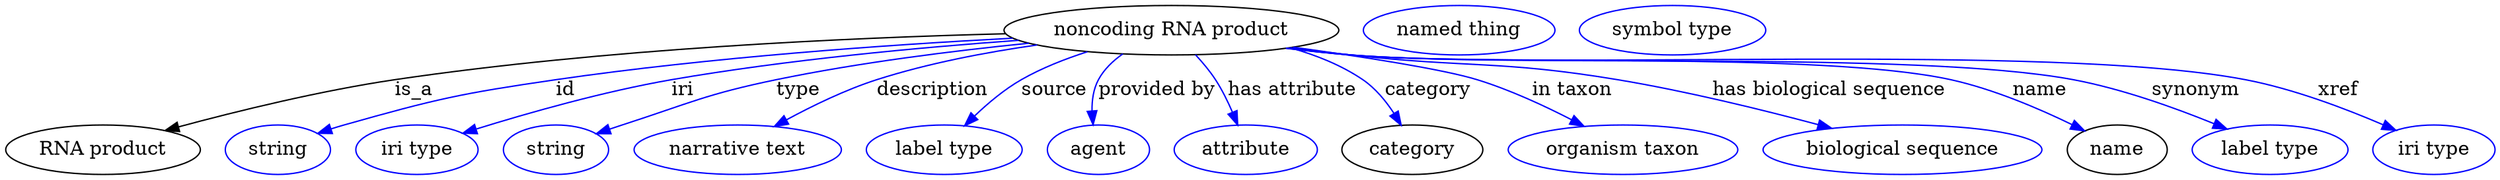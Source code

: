 digraph {
	graph [bb="0,0,1490.9,123"];
	node [label="\N"];
	"noncoding RNA product"	 [height=0.5,
		label="noncoding RNA product",
		pos="698.49,105",
		width=2.7261];
	"RNA product"	 [height=0.5,
		pos="58.495,18",
		width=1.6249];
	"noncoding RNA product" -> "RNA product"	 [label=is_a,
		lp="247.49,61.5",
		pos="e,97.2,31.538 603.91,99.881 489.73,93.308 304.58,81.278 236.49,69 191.82,60.944 142.26,46.256 106.81,34.704"];
	id	 [color=blue,
		height=0.5,
		label=string,
		pos="165.49,18",
		width=0.84854];
	"noncoding RNA product" -> id	 [color=blue,
		label=id,
		lp="338.99,61.5",
		pos="e,189.34,29.527 604.56,99.727 530.52,94.612 424.88,85.187 333.49,69 275.65,58.753 260.93,55.458 205.49,36 203.25,35.213 200.96,34.35 \
198.67,33.441",
		style=solid];
	iri	 [color=blue,
		height=0.5,
		label="iri type",
		pos="250.49,18",
		width=1.011];
	"noncoding RNA product" -> iri	 [color=blue,
		label=iri,
		lp="410.99,61.5",
		pos="e,278.44,29.612 608.09,97.987 549.6,92.455 472.04,83.25 404.49,69 354.97,58.552 343.26,52.748 295.49,36 292.98,35.117 290.39,34.176 \
287.79,33.206",
		style=solid];
	type	 [color=blue,
		height=0.5,
		label=string,
		pos="335.49,18",
		width=0.84854];
	"noncoding RNA product" -> type	 [color=blue,
		label=type,
		lp="483.49,61.5",
		pos="e,359.25,29.442 615.6,95.311 572.3,89.383 518.65,80.671 471.49,69 427.29,58.061 416.78,52.898 374.49,36 372.63,35.253 370.72,34.463 \
368.8,33.648",
		style=solid];
	description	 [color=blue,
		height=0.5,
		label="narrative text",
		pos="441.49,18",
		width=1.6068];
	"noncoding RNA product" -> description	 [color=blue,
		label=description,
		lp="559.99,61.5",
		pos="e,465.12,34.453 621.3,93.854 591.96,88.254 558.61,80.211 529.49,69 510.03,61.505 489.79,50.068 473.64,39.923",
		style=solid];
	source	 [color=blue,
		height=0.5,
		label="label type",
		pos="562.49,18",
		width=1.2638];
	"noncoding RNA product" -> source	 [color=blue,
		label=source,
		lp="630.49,61.5",
		pos="e,576.37,35.355 651.23,89.165 638.13,83.746 624.28,76.994 612.49,69 601.86,61.788 591.64,52.056 583.24,43.027",
		style=solid];
	"provided by"	 [color=blue,
		height=0.5,
		label=agent,
		pos="655.49,18",
		width=0.83048];
	"noncoding RNA product" -> "provided by"	 [color=blue,
		label="provided by",
		lp="688.49,61.5",
		pos="e,651.84,36.278 670.59,87.74 664.5,82.527 658.87,76.234 655.49,69 652.25,62.05 651.2,53.965 651.23,46.307",
		style=solid];
	"has attribute"	 [color=blue,
		height=0.5,
		label=attribute,
		pos="743.49,18",
		width=1.1193];
	"noncoding RNA product" -> "has attribute"	 [color=blue,
		label="has attribute",
		lp="761.99,61.5",
		pos="e,736.64,35.795 710.78,87.027 714.43,81.372 718.3,75.027 721.49,69 725.5,61.454 729.37,53.023 732.71,45.223",
		style=solid];
	category	 [height=0.5,
		pos="842.49,18",
		width=1.1374];
	"noncoding RNA product" -> category	 [color=blue,
		label=category,
		lp="839.99,61.5",
		pos="e,831.19,35.683 756.08,90.341 770.99,85.015 786.49,78.017 799.49,69 809.26,62.229 818.1,52.694 825.2,43.698",
		style=solid];
	"in taxon"	 [color=blue,
		height=0.5,
		label="organism taxon",
		pos="967.49,18",
		width=1.8234];
	"noncoding RNA product" -> "in taxon"	 [color=blue,
		label="in taxon",
		lp="924.99,61.5",
		pos="e,939.92,34.548 773.7,93.35 803.4,87.625 837.52,79.627 867.49,69 889.34,61.255 912.46,49.702 930.97,39.549",
		style=solid];
	"has biological sequence"	 [color=blue,
		height=0.5,
		label="biological sequence",
		pos="1131.5,18",
		width=2.2387];
	"noncoding RNA product" -> "has biological sequence"	 [color=blue,
		label="has biological sequence",
		lp="1077.5,61.5",
		pos="e,1086.1,32.954 769.8,92.557 781.7,90.608 793.94,88.684 805.49,87 870.19,77.575 887.41,81.949 951.49,69 993.98,60.415 1041.1,46.921 \
1076.5,35.969",
		style=solid];
	name	 [height=0.5,
		pos="1260.5,18",
		width=0.84854];
	"noncoding RNA product" -> name	 [color=blue,
		label=name,
		lp="1205,61.5",
		pos="e,1238.7,30.749 767.69,92.176 780.24,90.189 793.23,88.351 805.49,87 956.35,70.385 998.85,104.13 1146.5,69 1176,61.973 1207.4,47.379 \
1229.7,35.596",
		style=solid];
	synonym	 [color=blue,
		height=0.5,
		label="label type",
		pos="1354.5,18",
		width=1.2638];
	"noncoding RNA product" -> synonym	 [color=blue,
		label=synonym,
		lp="1298,61.5",
		pos="e,1326.2,32.278 767.39,92.122 780.03,90.127 793.13,88.301 805.49,87 990.87,67.502 1042.1,107.56 1224.5,69 1256.8,62.173 1291.5,48.188 \
1316.9,36.587",
		style=solid];
	xref	 [color=blue,
		height=0.5,
		label="iri type",
		pos="1454.5,18",
		width=1.011];
	"noncoding RNA product" -> xref	 [color=blue,
		label=xref,
		lp="1385.5,61.5",
		pos="e,1429.1,31.288 767.1,92.08 779.82,90.077 793.03,88.258 805.49,87 920.98,75.347 1213.9,92.988 1327.5,69 1360.1,62.12 1395,47.496 \
1420,35.664",
		style=solid];
	"named thing_category"	 [color=blue,
		height=0.5,
		label="named thing",
		pos="869.49,105",
		width=1.5346];
	"macromolecular machine_name"	 [color=blue,
		height=0.5,
		label="symbol type",
		pos="997.49,105",
		width=1.5165];
}
